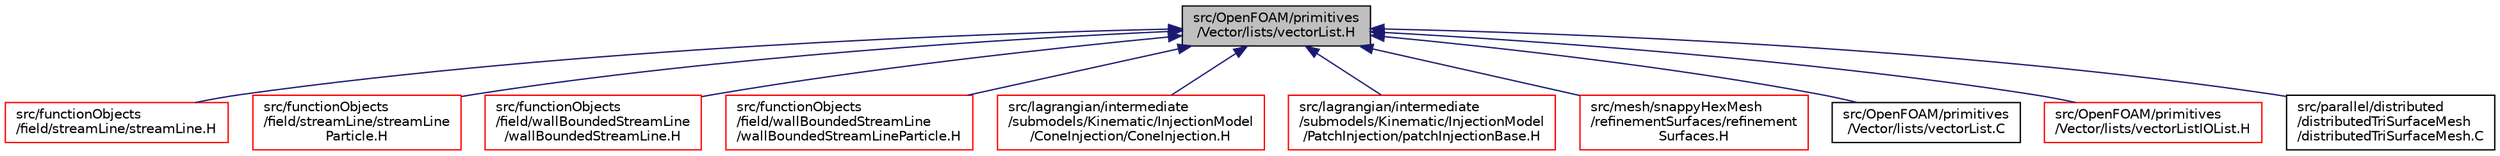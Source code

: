 digraph "src/OpenFOAM/primitives/Vector/lists/vectorList.H"
{
  bgcolor="transparent";
  edge [fontname="Helvetica",fontsize="10",labelfontname="Helvetica",labelfontsize="10"];
  node [fontname="Helvetica",fontsize="10",shape=record];
  Node70 [label="src/OpenFOAM/primitives\l/Vector/lists/vectorList.H",height=0.2,width=0.4,color="black", fillcolor="grey75", style="filled", fontcolor="black"];
  Node70 -> Node71 [dir="back",color="midnightblue",fontsize="10",style="solid",fontname="Helvetica"];
  Node71 [label="src/functionObjects\l/field/streamLine/streamLine.H",height=0.2,width=0.4,color="red",URL="$a04799.html"];
  Node70 -> Node73 [dir="back",color="midnightblue",fontsize="10",style="solid",fontname="Helvetica"];
  Node73 [label="src/functionObjects\l/field/streamLine/streamLine\lParticle.H",height=0.2,width=0.4,color="red",URL="$a04805.html"];
  Node70 -> Node77 [dir="back",color="midnightblue",fontsize="10",style="solid",fontname="Helvetica"];
  Node77 [label="src/functionObjects\l/field/wallBoundedStreamLine\l/wallBoundedStreamLine.H",height=0.2,width=0.4,color="red",URL="$a04844.html"];
  Node70 -> Node79 [dir="back",color="midnightblue",fontsize="10",style="solid",fontname="Helvetica"];
  Node79 [label="src/functionObjects\l/field/wallBoundedStreamLine\l/wallBoundedStreamLineParticle.H",height=0.2,width=0.4,color="red",URL="$a04850.html"];
  Node70 -> Node83 [dir="back",color="midnightblue",fontsize="10",style="solid",fontname="Helvetica"];
  Node83 [label="src/lagrangian/intermediate\l/submodels/Kinematic/InjectionModel\l/ConeInjection/ConeInjection.H",height=0.2,width=0.4,color="red",URL="$a06392.html"];
  Node70 -> Node96 [dir="back",color="midnightblue",fontsize="10",style="solid",fontname="Helvetica"];
  Node96 [label="src/lagrangian/intermediate\l/submodels/Kinematic/InjectionModel\l/PatchInjection/patchInjectionBase.H",height=0.2,width=0.4,color="red",URL="$a06482.html"];
  Node70 -> Node102 [dir="back",color="midnightblue",fontsize="10",style="solid",fontname="Helvetica"];
  Node102 [label="src/mesh/snappyHexMesh\l/refinementSurfaces/refinement\lSurfaces.H",height=0.2,width=0.4,color="red",URL="$a07772.html"];
  Node70 -> Node113 [dir="back",color="midnightblue",fontsize="10",style="solid",fontname="Helvetica"];
  Node113 [label="src/OpenFOAM/primitives\l/Vector/lists/vectorList.C",height=0.2,width=0.4,color="black",URL="$a13679.html",tooltip="Specialisation of List<T> for vector. "];
  Node70 -> Node114 [dir="back",color="midnightblue",fontsize="10",style="solid",fontname="Helvetica"];
  Node114 [label="src/OpenFOAM/primitives\l/Vector/lists/vectorListIOList.H",height=0.2,width=0.4,color="red",URL="$a13688.html"];
  Node70 -> Node116 [dir="back",color="midnightblue",fontsize="10",style="solid",fontname="Helvetica"];
  Node116 [label="src/parallel/distributed\l/distributedTriSurfaceMesh\l/distributedTriSurfaceMesh.C",height=0.2,width=0.4,color="black",URL="$a13946.html"];
}
